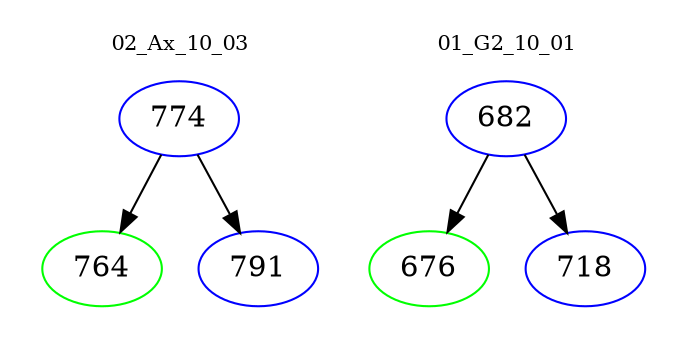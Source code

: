 digraph{
subgraph cluster_0 {
color = white
label = "02_Ax_10_03";
fontsize=10;
T0_774 [label="774", color="blue"]
T0_774 -> T0_764 [color="black"]
T0_764 [label="764", color="green"]
T0_774 -> T0_791 [color="black"]
T0_791 [label="791", color="blue"]
}
subgraph cluster_1 {
color = white
label = "01_G2_10_01";
fontsize=10;
T1_682 [label="682", color="blue"]
T1_682 -> T1_676 [color="black"]
T1_676 [label="676", color="green"]
T1_682 -> T1_718 [color="black"]
T1_718 [label="718", color="blue"]
}
}
